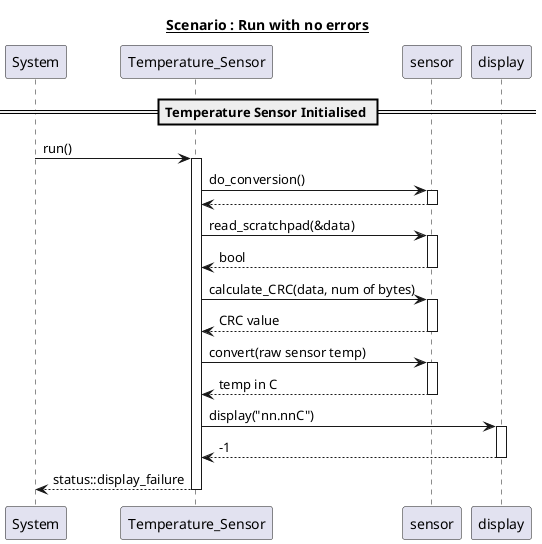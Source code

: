 @startuml

title __Scenario : Run with no errors__

== Temperature Sensor Initialised ==
System -> Temperature_Sensor : run()
activate Temperature_Sensor

Temperature_Sensor -> sensor : do_conversion()
activate sensor
sensor --> Temperature_Sensor
deactivate sensor

Temperature_Sensor -> sensor : read_scratchpad(&data)
activate sensor
sensor --> Temperature_Sensor : bool
deactivate sensor

Temperature_Sensor -> sensor : calculate_CRC(data, num of bytes)
activate sensor
sensor --> Temperature_Sensor : CRC value
deactivate sensor

Temperature_Sensor -> sensor : convert(raw sensor temp)
activate sensor
sensor --> Temperature_Sensor : temp in C
deactivate sensor

Temperature_Sensor -> display : display("nn.nnC")
activate display
display --> Temperature_Sensor : -1
deactivate display

Temperature_Sensor --> System : status::display_failure
deactivate Temperature_Sensor

@enduml